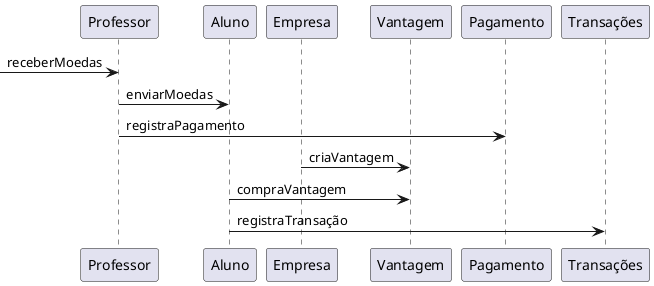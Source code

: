 @startuml sequencia

participant Professor as prof
participant Aluno as alu
participant Empresa as emp
participant Vantagem as van
participant Pagamento as pay
participant Transações as tra


->prof: receberMoedas
prof->alu: enviarMoedas
prof -> pay: registraPagamento
emp->van: criaVantagem
alu->van: compraVantagem
alu->tra: registraTransação




@enduml
